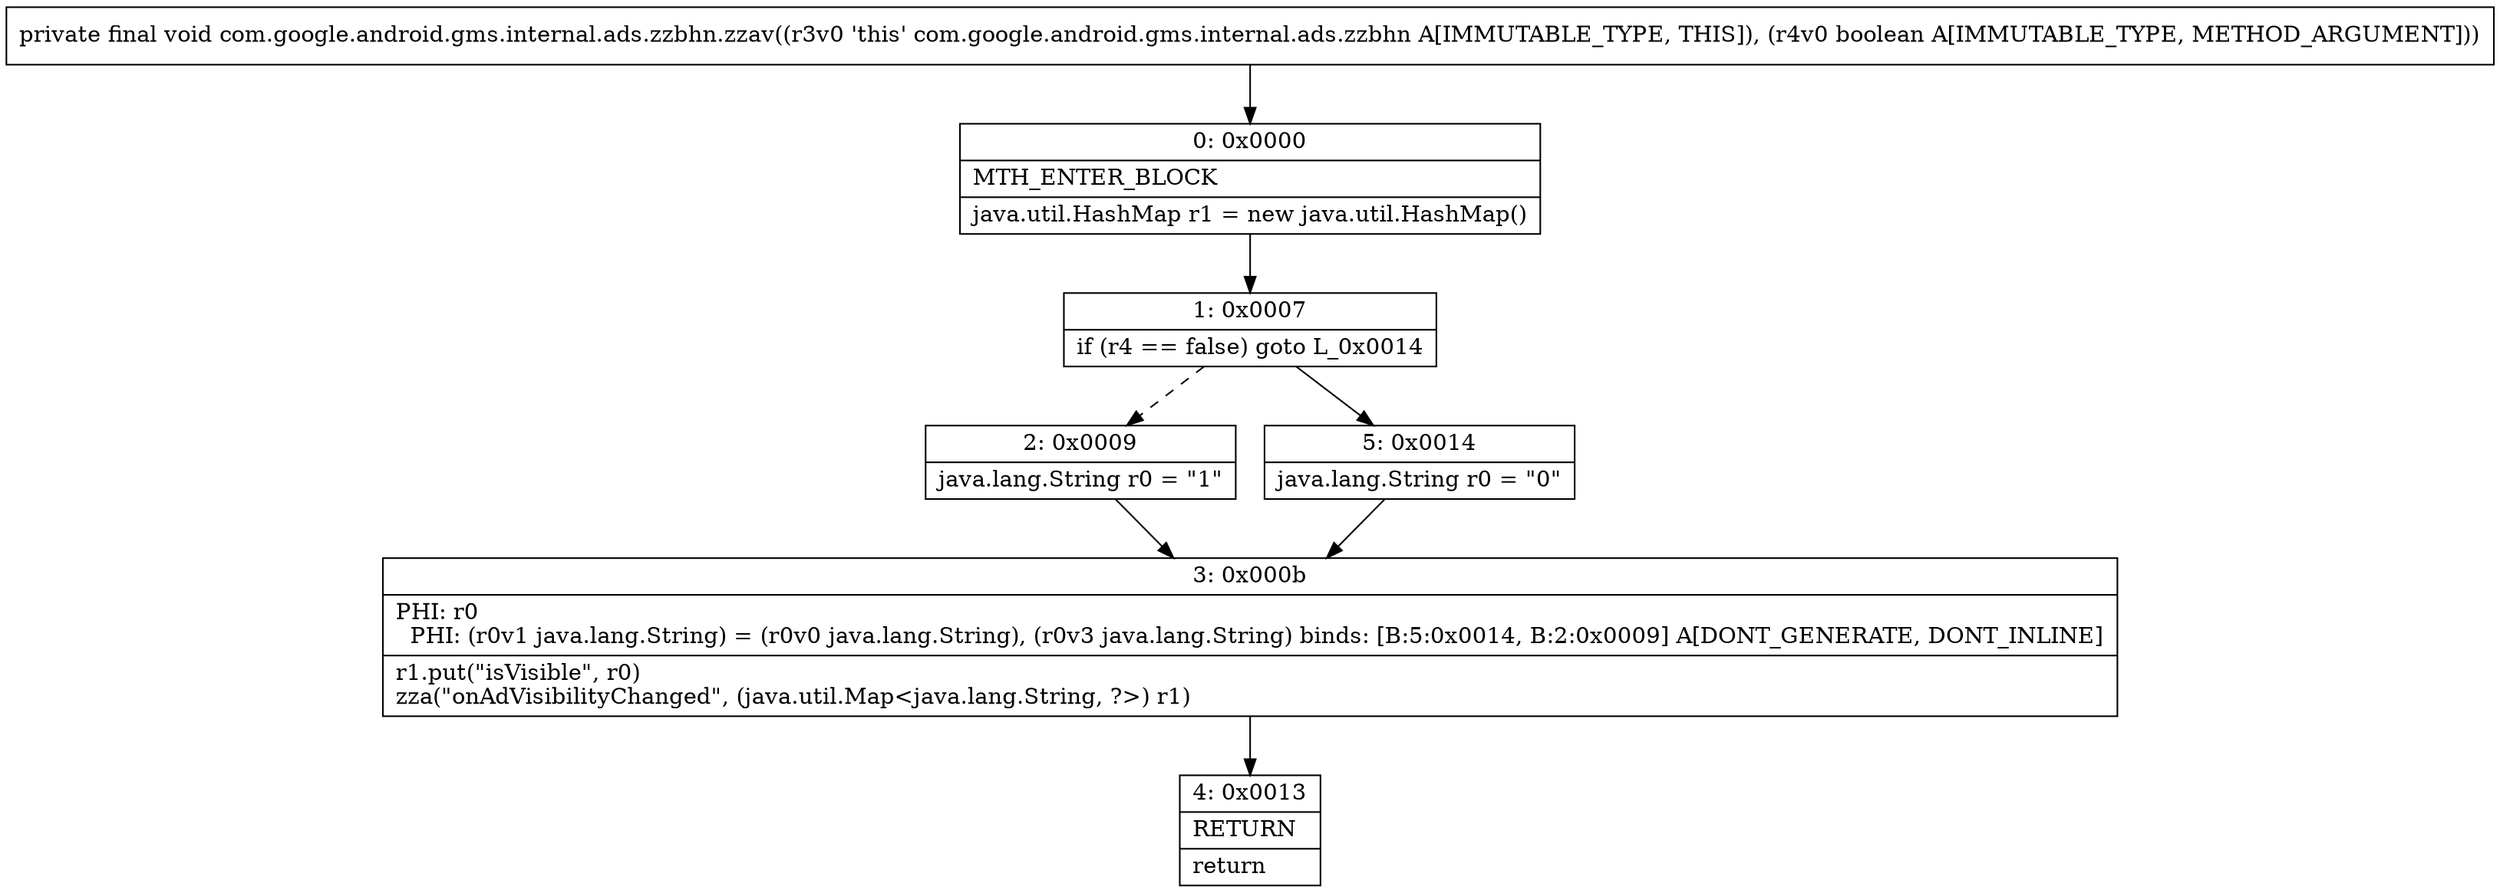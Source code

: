 digraph "CFG forcom.google.android.gms.internal.ads.zzbhn.zzav(Z)V" {
Node_0 [shape=record,label="{0\:\ 0x0000|MTH_ENTER_BLOCK\l|java.util.HashMap r1 = new java.util.HashMap()\l}"];
Node_1 [shape=record,label="{1\:\ 0x0007|if (r4 == false) goto L_0x0014\l}"];
Node_2 [shape=record,label="{2\:\ 0x0009|java.lang.String r0 = \"1\"\l}"];
Node_3 [shape=record,label="{3\:\ 0x000b|PHI: r0 \l  PHI: (r0v1 java.lang.String) = (r0v0 java.lang.String), (r0v3 java.lang.String) binds: [B:5:0x0014, B:2:0x0009] A[DONT_GENERATE, DONT_INLINE]\l|r1.put(\"isVisible\", r0)\lzza(\"onAdVisibilityChanged\", (java.util.Map\<java.lang.String, ?\>) r1)\l}"];
Node_4 [shape=record,label="{4\:\ 0x0013|RETURN\l|return\l}"];
Node_5 [shape=record,label="{5\:\ 0x0014|java.lang.String r0 = \"0\"\l}"];
MethodNode[shape=record,label="{private final void com.google.android.gms.internal.ads.zzbhn.zzav((r3v0 'this' com.google.android.gms.internal.ads.zzbhn A[IMMUTABLE_TYPE, THIS]), (r4v0 boolean A[IMMUTABLE_TYPE, METHOD_ARGUMENT])) }"];
MethodNode -> Node_0;
Node_0 -> Node_1;
Node_1 -> Node_2[style=dashed];
Node_1 -> Node_5;
Node_2 -> Node_3;
Node_3 -> Node_4;
Node_5 -> Node_3;
}

